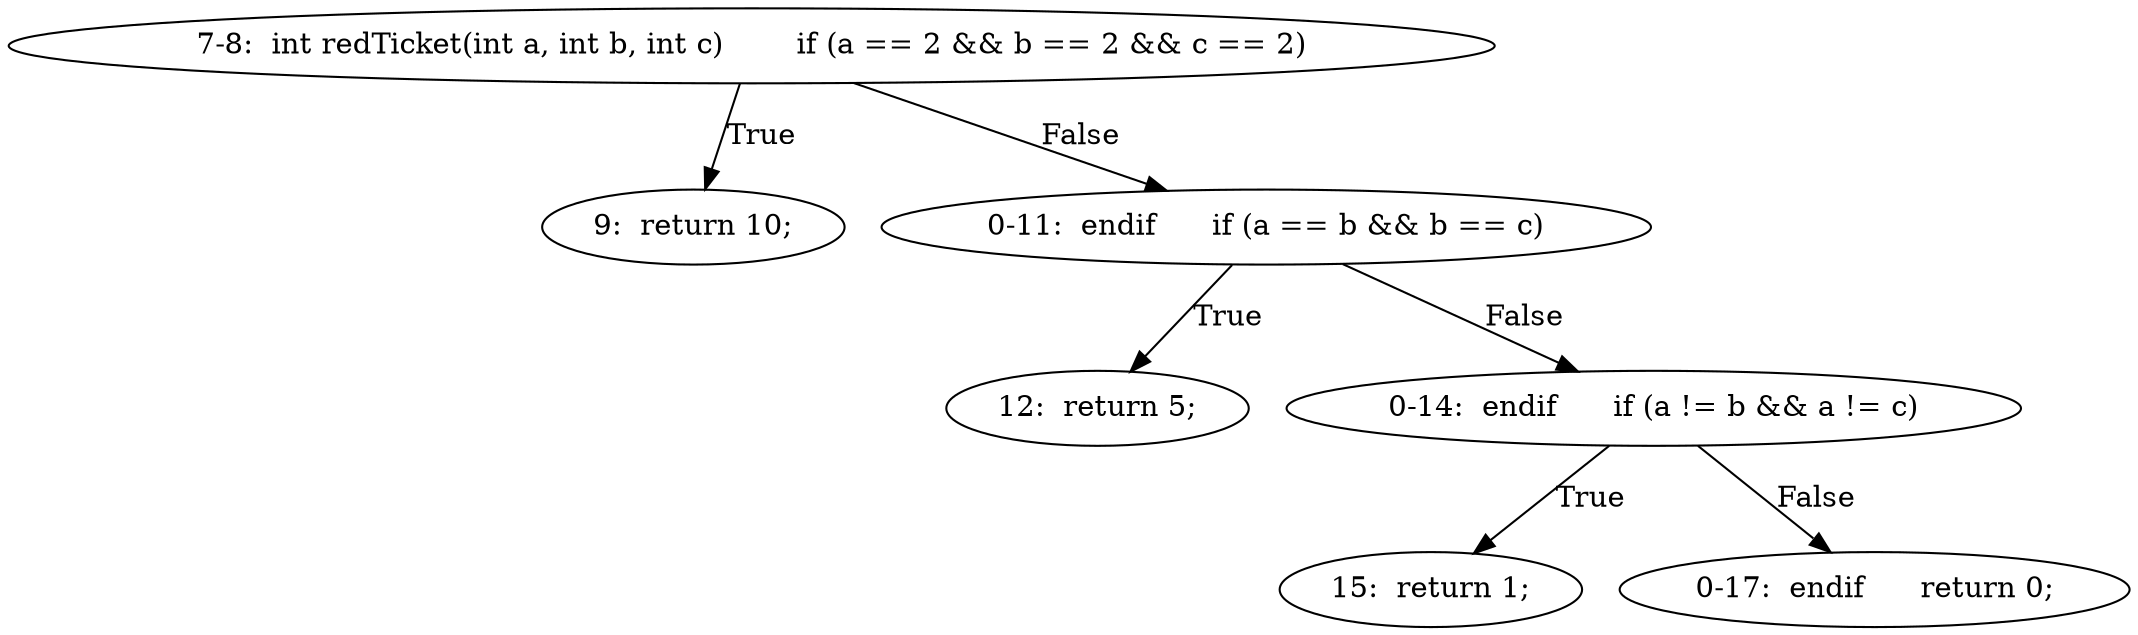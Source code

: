 digraph result_test { 
// graph-vertices
  a1  [label="7-8:  int redTicket(int a, int b, int c)	if (a == 2 && b == 2 && c == 2)"]; 
  2  [label="9:  return 10;"]; 
  a2  [label="0-11:  endif	if (a == b && b == c)"]; 
  5  [label="12:  return 5;"]; 
  a3  [label="0-14:  endif	if (a != b && a != c)"]; 
  8  [label="15:  return 1;"]; 
  a4  [label="0-17:  endif	return 0;"]; 
// graph-edges
  a1 -> 2  [label="True"]; 
  a1 -> a2  [label="False"]; 
  a2 -> 5  [label="True"]; 
  a2 -> a3  [label="False"]; 
  a3 -> 8  [label="True"]; 
  a3 -> a4  [label="False"]; 
}